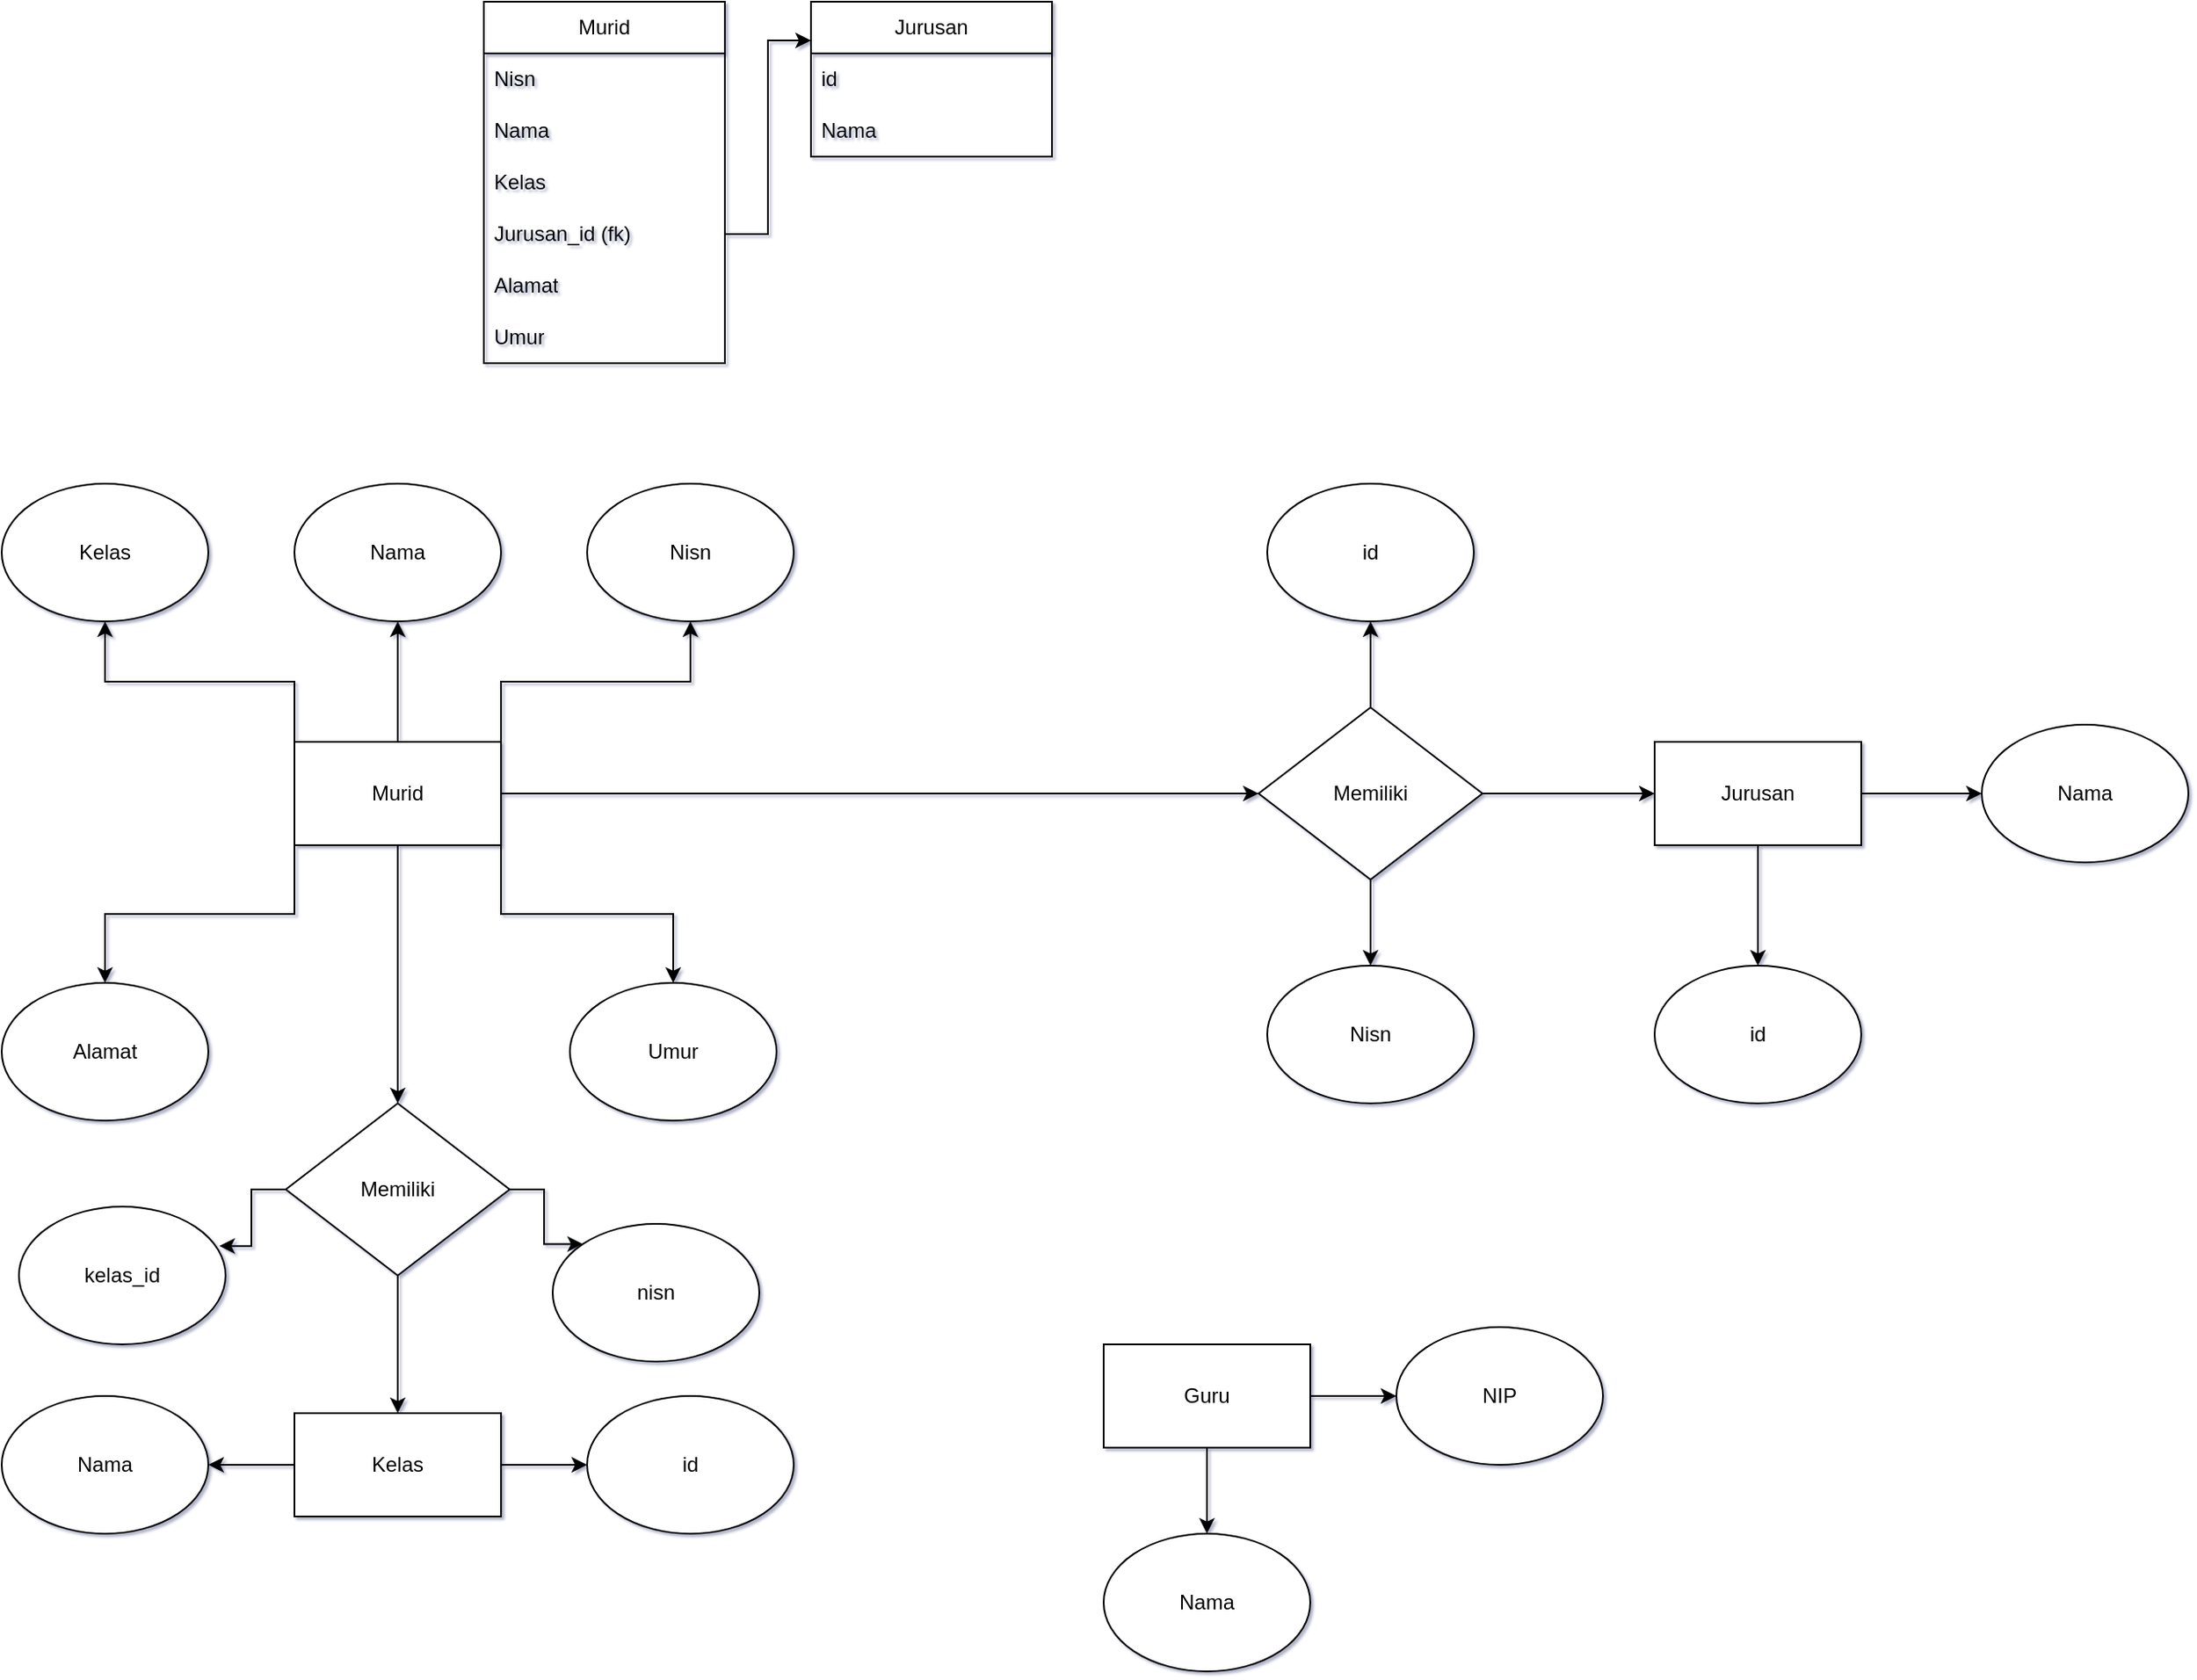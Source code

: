 <mxfile version="24.7.14">
  <diagram name="Page-1" id="se2v94sjm3AJpq2LqplE">
    <mxGraphModel dx="1493" dy="944" grid="1" gridSize="10" guides="1" tooltips="1" connect="1" arrows="1" fold="1" page="1" pageScale="1" pageWidth="3300" pageHeight="4681" background="#ffffff" math="0" shadow="1">
      <root>
        <mxCell id="0" />
        <mxCell id="1" parent="0" />
        <mxCell id="FmgKRREH_jTbhXyRfKfs-25" style="edgeStyle=orthogonalEdgeStyle;rounded=0;orthogonalLoop=1;jettySize=auto;html=1;exitX=1;exitY=0.5;exitDx=0;exitDy=0;entryX=0;entryY=0.5;entryDx=0;entryDy=0;" edge="1" parent="1" source="FmgKRREH_jTbhXyRfKfs-1" target="FmgKRREH_jTbhXyRfKfs-17">
          <mxGeometry relative="1" as="geometry" />
        </mxCell>
        <mxCell id="FmgKRREH_jTbhXyRfKfs-27" style="edgeStyle=orthogonalEdgeStyle;rounded=0;orthogonalLoop=1;jettySize=auto;html=1;exitX=0.5;exitY=1;exitDx=0;exitDy=0;entryX=0.5;entryY=0;entryDx=0;entryDy=0;" edge="1" parent="1" source="FmgKRREH_jTbhXyRfKfs-1" target="FmgKRREH_jTbhXyRfKfs-26">
          <mxGeometry relative="1" as="geometry" />
        </mxCell>
        <mxCell id="FmgKRREH_jTbhXyRfKfs-29" style="edgeStyle=orthogonalEdgeStyle;rounded=0;orthogonalLoop=1;jettySize=auto;html=1;exitX=0.5;exitY=0;exitDx=0;exitDy=0;entryX=0.5;entryY=1;entryDx=0;entryDy=0;" edge="1" parent="1" source="FmgKRREH_jTbhXyRfKfs-1" target="FmgKRREH_jTbhXyRfKfs-28">
          <mxGeometry relative="1" as="geometry" />
        </mxCell>
        <mxCell id="FmgKRREH_jTbhXyRfKfs-1" value="Memiliki" style="rhombus;whiteSpace=wrap;html=1;" vertex="1" parent="1">
          <mxGeometry x="2010" y="1190" width="130" height="100" as="geometry" />
        </mxCell>
        <mxCell id="FmgKRREH_jTbhXyRfKfs-5" style="edgeStyle=orthogonalEdgeStyle;rounded=0;orthogonalLoop=1;jettySize=auto;html=1;exitX=0.5;exitY=0;exitDx=0;exitDy=0;" edge="1" parent="1" source="FmgKRREH_jTbhXyRfKfs-2" target="FmgKRREH_jTbhXyRfKfs-6">
          <mxGeometry relative="1" as="geometry">
            <mxPoint x="1510" y="1150" as="targetPoint" />
          </mxGeometry>
        </mxCell>
        <mxCell id="FmgKRREH_jTbhXyRfKfs-14" style="edgeStyle=orthogonalEdgeStyle;rounded=0;orthogonalLoop=1;jettySize=auto;html=1;exitX=0;exitY=1;exitDx=0;exitDy=0;" edge="1" parent="1" source="FmgKRREH_jTbhXyRfKfs-2" target="FmgKRREH_jTbhXyRfKfs-9">
          <mxGeometry relative="1" as="geometry">
            <mxPoint x="1340" y="1340" as="targetPoint" />
          </mxGeometry>
        </mxCell>
        <mxCell id="FmgKRREH_jTbhXyRfKfs-15" style="edgeStyle=orthogonalEdgeStyle;rounded=0;orthogonalLoop=1;jettySize=auto;html=1;exitX=0;exitY=0;exitDx=0;exitDy=0;" edge="1" parent="1" source="FmgKRREH_jTbhXyRfKfs-2" target="FmgKRREH_jTbhXyRfKfs-8">
          <mxGeometry relative="1" as="geometry">
            <mxPoint x="1330" y="1160" as="targetPoint" />
          </mxGeometry>
        </mxCell>
        <mxCell id="FmgKRREH_jTbhXyRfKfs-16" style="edgeStyle=orthogonalEdgeStyle;rounded=0;orthogonalLoop=1;jettySize=auto;html=1;exitX=1;exitY=0;exitDx=0;exitDy=0;" edge="1" parent="1" source="FmgKRREH_jTbhXyRfKfs-2" target="FmgKRREH_jTbhXyRfKfs-7">
          <mxGeometry relative="1" as="geometry">
            <mxPoint x="1680" y="1160" as="targetPoint" />
          </mxGeometry>
        </mxCell>
        <mxCell id="FmgKRREH_jTbhXyRfKfs-24" style="edgeStyle=orthogonalEdgeStyle;rounded=0;orthogonalLoop=1;jettySize=auto;html=1;exitX=1;exitY=0.5;exitDx=0;exitDy=0;entryX=0;entryY=0.5;entryDx=0;entryDy=0;" edge="1" parent="1" source="FmgKRREH_jTbhXyRfKfs-2" target="FmgKRREH_jTbhXyRfKfs-1">
          <mxGeometry relative="1" as="geometry" />
        </mxCell>
        <mxCell id="FmgKRREH_jTbhXyRfKfs-70" style="edgeStyle=orthogonalEdgeStyle;rounded=0;orthogonalLoop=1;jettySize=auto;html=1;exitX=1;exitY=1;exitDx=0;exitDy=0;" edge="1" parent="1" source="FmgKRREH_jTbhXyRfKfs-2" target="FmgKRREH_jTbhXyRfKfs-10">
          <mxGeometry relative="1" as="geometry" />
        </mxCell>
        <mxCell id="FmgKRREH_jTbhXyRfKfs-71" style="edgeStyle=orthogonalEdgeStyle;rounded=0;orthogonalLoop=1;jettySize=auto;html=1;exitX=0.5;exitY=1;exitDx=0;exitDy=0;" edge="1" parent="1" source="FmgKRREH_jTbhXyRfKfs-2" target="FmgKRREH_jTbhXyRfKfs-69">
          <mxGeometry relative="1" as="geometry" />
        </mxCell>
        <mxCell id="FmgKRREH_jTbhXyRfKfs-2" value="Murid" style="rounded=0;whiteSpace=wrap;html=1;strokeColor=default;" vertex="1" parent="1">
          <mxGeometry x="1450" y="1210" width="120" height="60" as="geometry" />
        </mxCell>
        <mxCell id="FmgKRREH_jTbhXyRfKfs-6" value="Nama" style="ellipse;whiteSpace=wrap;html=1;" vertex="1" parent="1">
          <mxGeometry x="1450" y="1060" width="120" height="80" as="geometry" />
        </mxCell>
        <mxCell id="FmgKRREH_jTbhXyRfKfs-7" value="Nisn" style="ellipse;whiteSpace=wrap;html=1;" vertex="1" parent="1">
          <mxGeometry x="1620" y="1060" width="120" height="80" as="geometry" />
        </mxCell>
        <mxCell id="FmgKRREH_jTbhXyRfKfs-8" value="Kelas" style="ellipse;whiteSpace=wrap;html=1;" vertex="1" parent="1">
          <mxGeometry x="1280" y="1060" width="120" height="80" as="geometry" />
        </mxCell>
        <mxCell id="FmgKRREH_jTbhXyRfKfs-9" value="Alamat" style="ellipse;whiteSpace=wrap;html=1;" vertex="1" parent="1">
          <mxGeometry x="1280" y="1350" width="120" height="80" as="geometry" />
        </mxCell>
        <mxCell id="FmgKRREH_jTbhXyRfKfs-10" value="Umur" style="ellipse;whiteSpace=wrap;html=1;" vertex="1" parent="1">
          <mxGeometry x="1610" y="1350" width="120" height="80" as="geometry" />
        </mxCell>
        <mxCell id="FmgKRREH_jTbhXyRfKfs-19" style="edgeStyle=orthogonalEdgeStyle;rounded=0;orthogonalLoop=1;jettySize=auto;html=1;exitX=0.5;exitY=1;exitDx=0;exitDy=0;entryX=0.5;entryY=0;entryDx=0;entryDy=0;" edge="1" parent="1" source="FmgKRREH_jTbhXyRfKfs-17" target="FmgKRREH_jTbhXyRfKfs-18">
          <mxGeometry relative="1" as="geometry" />
        </mxCell>
        <mxCell id="FmgKRREH_jTbhXyRfKfs-21" style="edgeStyle=orthogonalEdgeStyle;rounded=0;orthogonalLoop=1;jettySize=auto;html=1;exitX=1;exitY=0.5;exitDx=0;exitDy=0;" edge="1" parent="1" source="FmgKRREH_jTbhXyRfKfs-17" target="FmgKRREH_jTbhXyRfKfs-20">
          <mxGeometry relative="1" as="geometry" />
        </mxCell>
        <mxCell id="FmgKRREH_jTbhXyRfKfs-17" value="Jurusan" style="rounded=0;whiteSpace=wrap;html=1;" vertex="1" parent="1">
          <mxGeometry x="2240" y="1210" width="120" height="60" as="geometry" />
        </mxCell>
        <mxCell id="FmgKRREH_jTbhXyRfKfs-18" value="id" style="ellipse;whiteSpace=wrap;html=1;" vertex="1" parent="1">
          <mxGeometry x="2240" y="1340" width="120" height="80" as="geometry" />
        </mxCell>
        <mxCell id="FmgKRREH_jTbhXyRfKfs-20" value="Nama" style="ellipse;whiteSpace=wrap;html=1;" vertex="1" parent="1">
          <mxGeometry x="2430" y="1200" width="120" height="80" as="geometry" />
        </mxCell>
        <mxCell id="FmgKRREH_jTbhXyRfKfs-26" value="Nisn" style="ellipse;whiteSpace=wrap;html=1;" vertex="1" parent="1">
          <mxGeometry x="2015" y="1340" width="120" height="80" as="geometry" />
        </mxCell>
        <mxCell id="FmgKRREH_jTbhXyRfKfs-28" value="id" style="ellipse;whiteSpace=wrap;html=1;" vertex="1" parent="1">
          <mxGeometry x="2015" y="1060" width="120" height="80" as="geometry" />
        </mxCell>
        <mxCell id="FmgKRREH_jTbhXyRfKfs-30" value="Murid" style="swimlane;fontStyle=0;childLayout=stackLayout;horizontal=1;startSize=30;horizontalStack=0;resizeParent=1;resizeParentMax=0;resizeLast=0;collapsible=1;marginBottom=0;whiteSpace=wrap;html=1;" vertex="1" parent="1">
          <mxGeometry x="1560" y="780" width="140" height="210" as="geometry" />
        </mxCell>
        <mxCell id="FmgKRREH_jTbhXyRfKfs-31" value="Nisn" style="text;strokeColor=none;fillColor=none;align=left;verticalAlign=middle;spacingLeft=4;spacingRight=4;overflow=hidden;points=[[0,0.5],[1,0.5]];portConstraint=eastwest;rotatable=0;whiteSpace=wrap;html=1;" vertex="1" parent="FmgKRREH_jTbhXyRfKfs-30">
          <mxGeometry y="30" width="140" height="30" as="geometry" />
        </mxCell>
        <mxCell id="FmgKRREH_jTbhXyRfKfs-32" value="Nama" style="text;strokeColor=none;fillColor=none;align=left;verticalAlign=middle;spacingLeft=4;spacingRight=4;overflow=hidden;points=[[0,0.5],[1,0.5]];portConstraint=eastwest;rotatable=0;whiteSpace=wrap;html=1;" vertex="1" parent="FmgKRREH_jTbhXyRfKfs-30">
          <mxGeometry y="60" width="140" height="30" as="geometry" />
        </mxCell>
        <mxCell id="FmgKRREH_jTbhXyRfKfs-33" value="Kelas" style="text;strokeColor=none;fillColor=none;align=left;verticalAlign=middle;spacingLeft=4;spacingRight=4;overflow=hidden;points=[[0,0.5],[1,0.5]];portConstraint=eastwest;rotatable=0;whiteSpace=wrap;html=1;" vertex="1" parent="FmgKRREH_jTbhXyRfKfs-30">
          <mxGeometry y="90" width="140" height="30" as="geometry" />
        </mxCell>
        <mxCell id="FmgKRREH_jTbhXyRfKfs-34" value="Jurusan_id (fk)" style="text;strokeColor=none;fillColor=none;align=left;verticalAlign=middle;spacingLeft=4;spacingRight=4;overflow=hidden;points=[[0,0.5],[1,0.5]];portConstraint=eastwest;rotatable=0;whiteSpace=wrap;html=1;" vertex="1" parent="FmgKRREH_jTbhXyRfKfs-30">
          <mxGeometry y="120" width="140" height="30" as="geometry" />
        </mxCell>
        <mxCell id="FmgKRREH_jTbhXyRfKfs-35" value="Alamat" style="text;strokeColor=none;fillColor=none;align=left;verticalAlign=middle;spacingLeft=4;spacingRight=4;overflow=hidden;points=[[0,0.5],[1,0.5]];portConstraint=eastwest;rotatable=0;whiteSpace=wrap;html=1;" vertex="1" parent="FmgKRREH_jTbhXyRfKfs-30">
          <mxGeometry y="150" width="140" height="30" as="geometry" />
        </mxCell>
        <mxCell id="FmgKRREH_jTbhXyRfKfs-36" value="Umur" style="text;strokeColor=none;fillColor=none;align=left;verticalAlign=middle;spacingLeft=4;spacingRight=4;overflow=hidden;points=[[0,0.5],[1,0.5]];portConstraint=eastwest;rotatable=0;whiteSpace=wrap;html=1;" vertex="1" parent="FmgKRREH_jTbhXyRfKfs-30">
          <mxGeometry y="180" width="140" height="30" as="geometry" />
        </mxCell>
        <mxCell id="FmgKRREH_jTbhXyRfKfs-37" value="Jurusan" style="swimlane;fontStyle=0;childLayout=stackLayout;horizontal=1;startSize=30;horizontalStack=0;resizeParent=1;resizeParentMax=0;resizeLast=0;collapsible=1;marginBottom=0;whiteSpace=wrap;html=1;" vertex="1" parent="1">
          <mxGeometry x="1750" y="780" width="140" height="90" as="geometry" />
        </mxCell>
        <mxCell id="FmgKRREH_jTbhXyRfKfs-38" value="id" style="text;strokeColor=none;fillColor=none;align=left;verticalAlign=middle;spacingLeft=4;spacingRight=4;overflow=hidden;points=[[0,0.5],[1,0.5]];portConstraint=eastwest;rotatable=0;whiteSpace=wrap;html=1;" vertex="1" parent="FmgKRREH_jTbhXyRfKfs-37">
          <mxGeometry y="30" width="140" height="30" as="geometry" />
        </mxCell>
        <mxCell id="FmgKRREH_jTbhXyRfKfs-39" value="Nama" style="text;strokeColor=none;fillColor=none;align=left;verticalAlign=middle;spacingLeft=4;spacingRight=4;overflow=hidden;points=[[0,0.5],[1,0.5]];portConstraint=eastwest;rotatable=0;whiteSpace=wrap;html=1;" vertex="1" parent="FmgKRREH_jTbhXyRfKfs-37">
          <mxGeometry y="60" width="140" height="30" as="geometry" />
        </mxCell>
        <mxCell id="FmgKRREH_jTbhXyRfKfs-45" style="edgeStyle=orthogonalEdgeStyle;rounded=0;orthogonalLoop=1;jettySize=auto;html=1;exitX=1;exitY=0.5;exitDx=0;exitDy=0;entryX=0;entryY=0.25;entryDx=0;entryDy=0;" edge="1" parent="1" source="FmgKRREH_jTbhXyRfKfs-34" target="FmgKRREH_jTbhXyRfKfs-37">
          <mxGeometry relative="1" as="geometry" />
        </mxCell>
        <mxCell id="FmgKRREH_jTbhXyRfKfs-59" style="edgeStyle=orthogonalEdgeStyle;rounded=0;orthogonalLoop=1;jettySize=auto;html=1;exitX=0.5;exitY=1;exitDx=0;exitDy=0;" edge="1" parent="1" source="FmgKRREH_jTbhXyRfKfs-53" target="FmgKRREH_jTbhXyRfKfs-54">
          <mxGeometry relative="1" as="geometry" />
        </mxCell>
        <mxCell id="FmgKRREH_jTbhXyRfKfs-60" style="edgeStyle=orthogonalEdgeStyle;rounded=0;orthogonalLoop=1;jettySize=auto;html=1;exitX=1;exitY=0.5;exitDx=0;exitDy=0;entryX=0;entryY=0.5;entryDx=0;entryDy=0;" edge="1" parent="1" source="FmgKRREH_jTbhXyRfKfs-53" target="FmgKRREH_jTbhXyRfKfs-58">
          <mxGeometry relative="1" as="geometry" />
        </mxCell>
        <mxCell id="FmgKRREH_jTbhXyRfKfs-53" value="Guru" style="rounded=0;whiteSpace=wrap;html=1;strokeColor=default;" vertex="1" parent="1">
          <mxGeometry x="1920" y="1560" width="120" height="60" as="geometry" />
        </mxCell>
        <mxCell id="FmgKRREH_jTbhXyRfKfs-54" value="Nama" style="ellipse;whiteSpace=wrap;html=1;" vertex="1" parent="1">
          <mxGeometry x="1920" y="1670" width="120" height="80" as="geometry" />
        </mxCell>
        <mxCell id="FmgKRREH_jTbhXyRfKfs-58" value="NIP" style="ellipse;whiteSpace=wrap;html=1;" vertex="1" parent="1">
          <mxGeometry x="2090" y="1550" width="120" height="80" as="geometry" />
        </mxCell>
        <mxCell id="FmgKRREH_jTbhXyRfKfs-73" style="edgeStyle=orthogonalEdgeStyle;rounded=0;orthogonalLoop=1;jettySize=auto;html=1;exitX=0;exitY=0.5;exitDx=0;exitDy=0;entryX=1;entryY=0.5;entryDx=0;entryDy=0;" edge="1" parent="1" source="FmgKRREH_jTbhXyRfKfs-63" target="FmgKRREH_jTbhXyRfKfs-65">
          <mxGeometry relative="1" as="geometry" />
        </mxCell>
        <mxCell id="FmgKRREH_jTbhXyRfKfs-74" style="edgeStyle=orthogonalEdgeStyle;rounded=0;orthogonalLoop=1;jettySize=auto;html=1;exitX=1;exitY=0.5;exitDx=0;exitDy=0;entryX=0;entryY=0.5;entryDx=0;entryDy=0;" edge="1" parent="1" source="FmgKRREH_jTbhXyRfKfs-63" target="FmgKRREH_jTbhXyRfKfs-64">
          <mxGeometry relative="1" as="geometry" />
        </mxCell>
        <mxCell id="FmgKRREH_jTbhXyRfKfs-63" value="Kelas" style="rounded=0;whiteSpace=wrap;html=1;strokeColor=default;" vertex="1" parent="1">
          <mxGeometry x="1450" y="1600" width="120" height="60" as="geometry" />
        </mxCell>
        <mxCell id="FmgKRREH_jTbhXyRfKfs-64" value="id" style="ellipse;whiteSpace=wrap;html=1;" vertex="1" parent="1">
          <mxGeometry x="1620" y="1590" width="120" height="80" as="geometry" />
        </mxCell>
        <mxCell id="FmgKRREH_jTbhXyRfKfs-65" value="Nama" style="ellipse;whiteSpace=wrap;html=1;" vertex="1" parent="1">
          <mxGeometry x="1280" y="1590" width="120" height="80" as="geometry" />
        </mxCell>
        <mxCell id="FmgKRREH_jTbhXyRfKfs-72" style="edgeStyle=orthogonalEdgeStyle;rounded=0;orthogonalLoop=1;jettySize=auto;html=1;exitX=0.5;exitY=1;exitDx=0;exitDy=0;entryX=0.5;entryY=0;entryDx=0;entryDy=0;" edge="1" parent="1" source="FmgKRREH_jTbhXyRfKfs-69" target="FmgKRREH_jTbhXyRfKfs-63">
          <mxGeometry relative="1" as="geometry" />
        </mxCell>
        <mxCell id="FmgKRREH_jTbhXyRfKfs-78" style="edgeStyle=orthogonalEdgeStyle;rounded=0;orthogonalLoop=1;jettySize=auto;html=1;exitX=1;exitY=0.5;exitDx=0;exitDy=0;entryX=0;entryY=0;entryDx=0;entryDy=0;" edge="1" parent="1" source="FmgKRREH_jTbhXyRfKfs-69" target="FmgKRREH_jTbhXyRfKfs-76">
          <mxGeometry relative="1" as="geometry" />
        </mxCell>
        <mxCell id="FmgKRREH_jTbhXyRfKfs-69" value="Memiliki" style="rhombus;whiteSpace=wrap;html=1;" vertex="1" parent="1">
          <mxGeometry x="1445" y="1420" width="130" height="100" as="geometry" />
        </mxCell>
        <mxCell id="FmgKRREH_jTbhXyRfKfs-75" value="kelas_id" style="ellipse;whiteSpace=wrap;html=1;" vertex="1" parent="1">
          <mxGeometry x="1290" y="1480" width="120" height="80" as="geometry" />
        </mxCell>
        <mxCell id="FmgKRREH_jTbhXyRfKfs-76" value="nisn" style="ellipse;whiteSpace=wrap;html=1;" vertex="1" parent="1">
          <mxGeometry x="1600" y="1490" width="120" height="80" as="geometry" />
        </mxCell>
        <mxCell id="FmgKRREH_jTbhXyRfKfs-77" style="edgeStyle=orthogonalEdgeStyle;rounded=0;orthogonalLoop=1;jettySize=auto;html=1;exitX=0;exitY=0.5;exitDx=0;exitDy=0;entryX=0.97;entryY=0.286;entryDx=0;entryDy=0;entryPerimeter=0;" edge="1" parent="1" source="FmgKRREH_jTbhXyRfKfs-69" target="FmgKRREH_jTbhXyRfKfs-75">
          <mxGeometry relative="1" as="geometry" />
        </mxCell>
      </root>
    </mxGraphModel>
  </diagram>
</mxfile>
